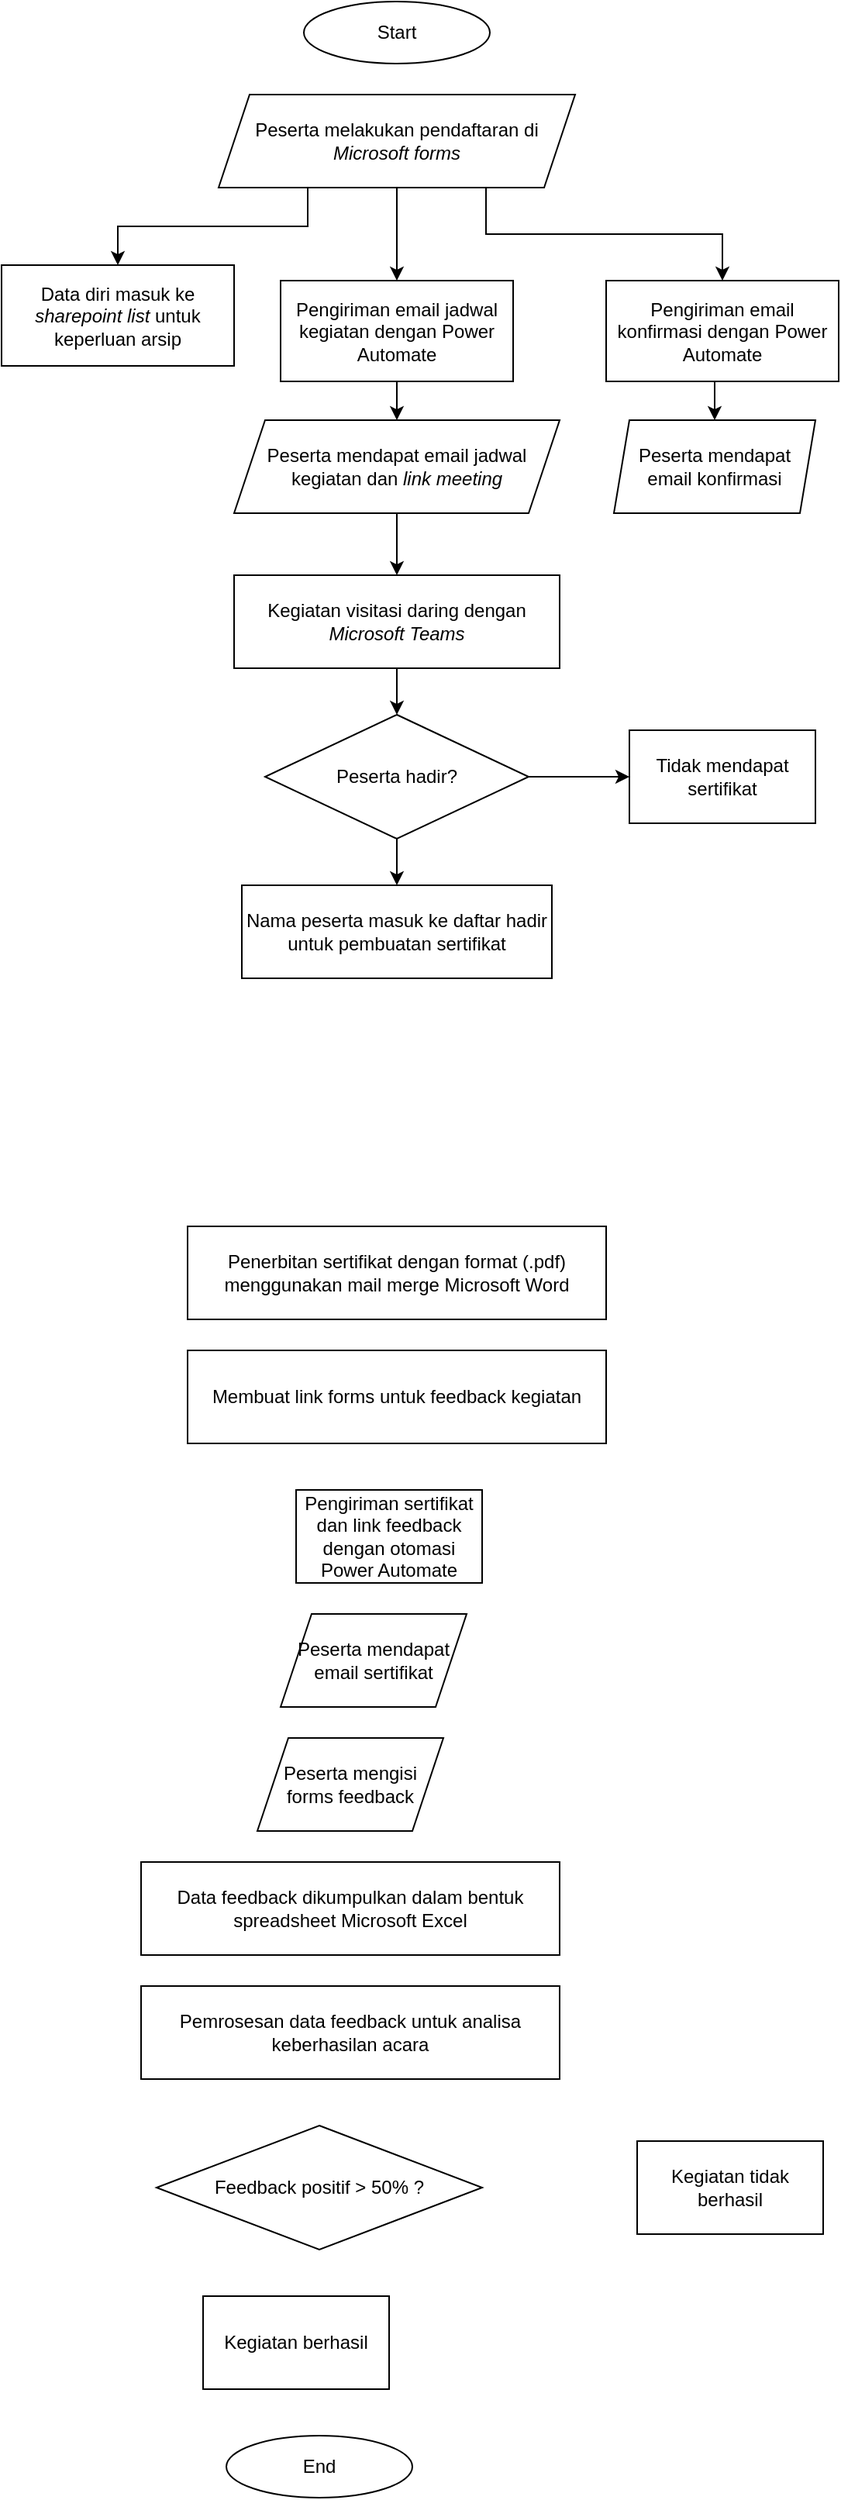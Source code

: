 <mxfile version="16.2.7" type="github">
  <diagram id="C5RBs43oDa-KdzZeNtuy" name="Page-1">
    <mxGraphModel dx="1117" dy="611" grid="1" gridSize="10" guides="1" tooltips="1" connect="1" arrows="1" fold="1" page="1" pageScale="1" pageWidth="827" pageHeight="1169" math="0" shadow="0">
      <root>
        <mxCell id="WIyWlLk6GJQsqaUBKTNV-0" />
        <mxCell id="WIyWlLk6GJQsqaUBKTNV-1" parent="WIyWlLk6GJQsqaUBKTNV-0" />
        <mxCell id="Xmg_F8E3b7S0yMsgVUb--0" value="Start" style="ellipse;whiteSpace=wrap;html=1;" vertex="1" parent="WIyWlLk6GJQsqaUBKTNV-1">
          <mxGeometry x="235" y="40" width="120" height="40" as="geometry" />
        </mxCell>
        <mxCell id="Xmg_F8E3b7S0yMsgVUb--23" style="edgeStyle=orthogonalEdgeStyle;rounded=0;orthogonalLoop=1;jettySize=auto;html=1;exitX=0.25;exitY=1;exitDx=0;exitDy=0;entryX=0.5;entryY=0;entryDx=0;entryDy=0;" edge="1" parent="WIyWlLk6GJQsqaUBKTNV-1" source="Xmg_F8E3b7S0yMsgVUb--1" target="Xmg_F8E3b7S0yMsgVUb--2">
          <mxGeometry relative="1" as="geometry" />
        </mxCell>
        <mxCell id="Xmg_F8E3b7S0yMsgVUb--30" style="edgeStyle=orthogonalEdgeStyle;rounded=0;orthogonalLoop=1;jettySize=auto;html=1;exitX=0.5;exitY=1;exitDx=0;exitDy=0;entryX=0.5;entryY=0;entryDx=0;entryDy=0;" edge="1" parent="WIyWlLk6GJQsqaUBKTNV-1" source="Xmg_F8E3b7S0yMsgVUb--1" target="Xmg_F8E3b7S0yMsgVUb--4">
          <mxGeometry relative="1" as="geometry" />
        </mxCell>
        <mxCell id="Xmg_F8E3b7S0yMsgVUb--31" style="edgeStyle=orthogonalEdgeStyle;rounded=0;orthogonalLoop=1;jettySize=auto;html=1;exitX=0.75;exitY=1;exitDx=0;exitDy=0;entryX=0.5;entryY=0;entryDx=0;entryDy=0;" edge="1" parent="WIyWlLk6GJQsqaUBKTNV-1" source="Xmg_F8E3b7S0yMsgVUb--1" target="Xmg_F8E3b7S0yMsgVUb--3">
          <mxGeometry relative="1" as="geometry" />
        </mxCell>
        <mxCell id="Xmg_F8E3b7S0yMsgVUb--1" value="Peserta melakukan pendaftaran di &lt;i&gt;Microsoft&amp;nbsp;forms&lt;/i&gt;" style="shape=parallelogram;perimeter=parallelogramPerimeter;whiteSpace=wrap;html=1;fixedSize=1;" vertex="1" parent="WIyWlLk6GJQsqaUBKTNV-1">
          <mxGeometry x="180" y="100" width="230" height="60" as="geometry" />
        </mxCell>
        <mxCell id="Xmg_F8E3b7S0yMsgVUb--2" value="Data diri masuk ke &lt;i&gt;sharepoint list &lt;/i&gt;untuk keperluan arsip" style="rounded=0;whiteSpace=wrap;html=1;" vertex="1" parent="WIyWlLk6GJQsqaUBKTNV-1">
          <mxGeometry x="40" y="210" width="150" height="65" as="geometry" />
        </mxCell>
        <mxCell id="Xmg_F8E3b7S0yMsgVUb--27" style="edgeStyle=orthogonalEdgeStyle;rounded=0;orthogonalLoop=1;jettySize=auto;html=1;exitX=0.5;exitY=1;exitDx=0;exitDy=0;entryX=0.5;entryY=0;entryDx=0;entryDy=0;" edge="1" parent="WIyWlLk6GJQsqaUBKTNV-1" source="Xmg_F8E3b7S0yMsgVUb--3" target="Xmg_F8E3b7S0yMsgVUb--5">
          <mxGeometry relative="1" as="geometry" />
        </mxCell>
        <mxCell id="Xmg_F8E3b7S0yMsgVUb--3" value="Pengiriman email konfirmasi dengan Power Automate" style="rounded=0;whiteSpace=wrap;html=1;" vertex="1" parent="WIyWlLk6GJQsqaUBKTNV-1">
          <mxGeometry x="430" y="220" width="150" height="65" as="geometry" />
        </mxCell>
        <mxCell id="Xmg_F8E3b7S0yMsgVUb--28" style="edgeStyle=orthogonalEdgeStyle;rounded=0;orthogonalLoop=1;jettySize=auto;html=1;exitX=0.5;exitY=1;exitDx=0;exitDy=0;entryX=0.5;entryY=0;entryDx=0;entryDy=0;" edge="1" parent="WIyWlLk6GJQsqaUBKTNV-1" source="Xmg_F8E3b7S0yMsgVUb--4" target="Xmg_F8E3b7S0yMsgVUb--6">
          <mxGeometry relative="1" as="geometry" />
        </mxCell>
        <mxCell id="Xmg_F8E3b7S0yMsgVUb--4" value="Pengiriman email jadwal kegiatan dengan Power Automate" style="rounded=0;whiteSpace=wrap;html=1;" vertex="1" parent="WIyWlLk6GJQsqaUBKTNV-1">
          <mxGeometry x="220" y="220" width="150" height="65" as="geometry" />
        </mxCell>
        <mxCell id="Xmg_F8E3b7S0yMsgVUb--5" value="Peserta mendapat email konfirmasi" style="shape=parallelogram;perimeter=parallelogramPerimeter;whiteSpace=wrap;html=1;fixedSize=1;size=10;" vertex="1" parent="WIyWlLk6GJQsqaUBKTNV-1">
          <mxGeometry x="435" y="310" width="130" height="60" as="geometry" />
        </mxCell>
        <mxCell id="Xmg_F8E3b7S0yMsgVUb--29" style="edgeStyle=orthogonalEdgeStyle;rounded=0;orthogonalLoop=1;jettySize=auto;html=1;exitX=0.5;exitY=1;exitDx=0;exitDy=0;" edge="1" parent="WIyWlLk6GJQsqaUBKTNV-1" source="Xmg_F8E3b7S0yMsgVUb--6" target="Xmg_F8E3b7S0yMsgVUb--7">
          <mxGeometry relative="1" as="geometry" />
        </mxCell>
        <mxCell id="Xmg_F8E3b7S0yMsgVUb--6" value="Peserta mendapat email jadwal kegiatan dan &lt;i&gt;link meeting&lt;/i&gt;" style="shape=parallelogram;perimeter=parallelogramPerimeter;whiteSpace=wrap;html=1;fixedSize=1;" vertex="1" parent="WIyWlLk6GJQsqaUBKTNV-1">
          <mxGeometry x="190" y="310" width="210" height="60" as="geometry" />
        </mxCell>
        <mxCell id="Xmg_F8E3b7S0yMsgVUb--32" style="edgeStyle=orthogonalEdgeStyle;rounded=0;orthogonalLoop=1;jettySize=auto;html=1;exitX=0.5;exitY=1;exitDx=0;exitDy=0;entryX=0.5;entryY=0;entryDx=0;entryDy=0;" edge="1" parent="WIyWlLk6GJQsqaUBKTNV-1" source="Xmg_F8E3b7S0yMsgVUb--7" target="Xmg_F8E3b7S0yMsgVUb--8">
          <mxGeometry relative="1" as="geometry" />
        </mxCell>
        <mxCell id="Xmg_F8E3b7S0yMsgVUb--7" value="Kegiatan visitasi daring dengan &lt;i&gt;Microsoft Teams&lt;/i&gt;" style="rounded=0;whiteSpace=wrap;html=1;" vertex="1" parent="WIyWlLk6GJQsqaUBKTNV-1">
          <mxGeometry x="190" y="410" width="210" height="60" as="geometry" />
        </mxCell>
        <mxCell id="Xmg_F8E3b7S0yMsgVUb--33" style="edgeStyle=orthogonalEdgeStyle;rounded=0;orthogonalLoop=1;jettySize=auto;html=1;exitX=1;exitY=0.5;exitDx=0;exitDy=0;entryX=0;entryY=0.5;entryDx=0;entryDy=0;" edge="1" parent="WIyWlLk6GJQsqaUBKTNV-1" source="Xmg_F8E3b7S0yMsgVUb--8" target="Xmg_F8E3b7S0yMsgVUb--9">
          <mxGeometry relative="1" as="geometry">
            <mxPoint x="440" y="540.429" as="targetPoint" />
          </mxGeometry>
        </mxCell>
        <mxCell id="Xmg_F8E3b7S0yMsgVUb--34" style="edgeStyle=orthogonalEdgeStyle;rounded=0;orthogonalLoop=1;jettySize=auto;html=1;exitX=0.5;exitY=1;exitDx=0;exitDy=0;entryX=0.5;entryY=0;entryDx=0;entryDy=0;" edge="1" parent="WIyWlLk6GJQsqaUBKTNV-1" source="Xmg_F8E3b7S0yMsgVUb--8" target="Xmg_F8E3b7S0yMsgVUb--10">
          <mxGeometry relative="1" as="geometry" />
        </mxCell>
        <mxCell id="Xmg_F8E3b7S0yMsgVUb--8" value="Peserta hadir?" style="rhombus;whiteSpace=wrap;html=1;" vertex="1" parent="WIyWlLk6GJQsqaUBKTNV-1">
          <mxGeometry x="210" y="500" width="170" height="80" as="geometry" />
        </mxCell>
        <mxCell id="Xmg_F8E3b7S0yMsgVUb--9" value="Tidak mendapat sertifikat" style="rounded=0;whiteSpace=wrap;html=1;" vertex="1" parent="WIyWlLk6GJQsqaUBKTNV-1">
          <mxGeometry x="445" y="510" width="120" height="60" as="geometry" />
        </mxCell>
        <mxCell id="Xmg_F8E3b7S0yMsgVUb--10" value="Nama peserta masuk ke daftar hadir untuk pembuatan sertifikat" style="rounded=0;whiteSpace=wrap;html=1;" vertex="1" parent="WIyWlLk6GJQsqaUBKTNV-1">
          <mxGeometry x="195" y="610" width="200" height="60" as="geometry" />
        </mxCell>
        <mxCell id="Xmg_F8E3b7S0yMsgVUb--11" value="Penerbitan sertifikat dengan format (.pdf) menggunakan mail merge Microsoft Word" style="rounded=0;whiteSpace=wrap;html=1;" vertex="1" parent="WIyWlLk6GJQsqaUBKTNV-1">
          <mxGeometry x="160" y="830" width="270" height="60" as="geometry" />
        </mxCell>
        <mxCell id="Xmg_F8E3b7S0yMsgVUb--12" value="Pengiriman sertifikat dan link feedback dengan otomasi Power Automate" style="rounded=0;whiteSpace=wrap;html=1;" vertex="1" parent="WIyWlLk6GJQsqaUBKTNV-1">
          <mxGeometry x="230" y="1000" width="120" height="60" as="geometry" />
        </mxCell>
        <mxCell id="Xmg_F8E3b7S0yMsgVUb--13" value="Membuat link forms untuk feedback kegiatan" style="rounded=0;whiteSpace=wrap;html=1;" vertex="1" parent="WIyWlLk6GJQsqaUBKTNV-1">
          <mxGeometry x="160" y="910" width="270" height="60" as="geometry" />
        </mxCell>
        <mxCell id="Xmg_F8E3b7S0yMsgVUb--14" value="Data feedback dikumpulkan dalam bentuk spreadsheet Microsoft Excel" style="rounded=0;whiteSpace=wrap;html=1;" vertex="1" parent="WIyWlLk6GJQsqaUBKTNV-1">
          <mxGeometry x="130" y="1240" width="270" height="60" as="geometry" />
        </mxCell>
        <mxCell id="Xmg_F8E3b7S0yMsgVUb--15" value="Peserta mendapat email sertifikat" style="shape=parallelogram;perimeter=parallelogramPerimeter;whiteSpace=wrap;html=1;fixedSize=1;" vertex="1" parent="WIyWlLk6GJQsqaUBKTNV-1">
          <mxGeometry x="220" y="1080" width="120" height="60" as="geometry" />
        </mxCell>
        <mxCell id="Xmg_F8E3b7S0yMsgVUb--16" value="Peserta mengisi forms feedback" style="shape=parallelogram;perimeter=parallelogramPerimeter;whiteSpace=wrap;html=1;fixedSize=1;" vertex="1" parent="WIyWlLk6GJQsqaUBKTNV-1">
          <mxGeometry x="205" y="1160" width="120" height="60" as="geometry" />
        </mxCell>
        <mxCell id="Xmg_F8E3b7S0yMsgVUb--17" value="Pemrosesan data feedback untuk analisa keberhasilan acara" style="rounded=0;whiteSpace=wrap;html=1;" vertex="1" parent="WIyWlLk6GJQsqaUBKTNV-1">
          <mxGeometry x="130" y="1320" width="270" height="60" as="geometry" />
        </mxCell>
        <mxCell id="Xmg_F8E3b7S0yMsgVUb--19" value="Feedback positif &amp;gt; 50% ?" style="rhombus;whiteSpace=wrap;html=1;" vertex="1" parent="WIyWlLk6GJQsqaUBKTNV-1">
          <mxGeometry x="140" y="1410" width="210" height="80" as="geometry" />
        </mxCell>
        <mxCell id="Xmg_F8E3b7S0yMsgVUb--20" value="Kegiatan berhasil" style="rounded=0;whiteSpace=wrap;html=1;" vertex="1" parent="WIyWlLk6GJQsqaUBKTNV-1">
          <mxGeometry x="170" y="1520" width="120" height="60" as="geometry" />
        </mxCell>
        <mxCell id="Xmg_F8E3b7S0yMsgVUb--21" value="Kegiatan tidak berhasil" style="rounded=0;whiteSpace=wrap;html=1;" vertex="1" parent="WIyWlLk6GJQsqaUBKTNV-1">
          <mxGeometry x="450" y="1420" width="120" height="60" as="geometry" />
        </mxCell>
        <mxCell id="Xmg_F8E3b7S0yMsgVUb--22" value="End" style="ellipse;whiteSpace=wrap;html=1;" vertex="1" parent="WIyWlLk6GJQsqaUBKTNV-1">
          <mxGeometry x="185" y="1610" width="120" height="40" as="geometry" />
        </mxCell>
      </root>
    </mxGraphModel>
  </diagram>
</mxfile>
